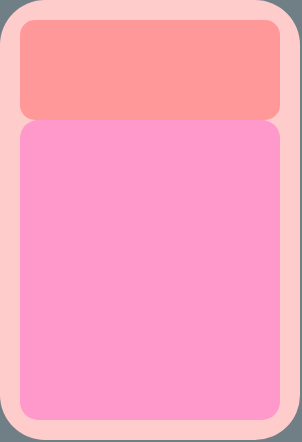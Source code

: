 <mxfile version="14.1.8" type="device"><diagram id="VSArOQDPkqbNzoKQu4Cz" name="第 1 页"><mxGraphModel dx="782" dy="538" grid="1" gridSize="10" guides="1" tooltips="1" connect="1" arrows="1" fold="1" page="1" pageScale="1" pageWidth="1169" pageHeight="827" background="#707E86" math="0" shadow="0"><root><mxCell id="0"/><mxCell id="1" parent="0"/><mxCell id="G1ti2TycoGYWuG4eL4b4-2" value="" style="rounded=1;whiteSpace=wrap;html=1;strokeColor=none;fillColor=#FFCCCC;" vertex="1" parent="1"><mxGeometry x="330" y="430" width="150" height="220" as="geometry"/></mxCell><mxCell id="G1ti2TycoGYWuG4eL4b4-1" value="" style="rounded=1;whiteSpace=wrap;html=1;strokeColor=none;fillColor=#FF9999;" vertex="1" parent="1"><mxGeometry x="340" y="440" width="130" height="50" as="geometry"/></mxCell><mxCell id="G1ti2TycoGYWuG4eL4b4-3" value="" style="rounded=1;whiteSpace=wrap;html=1;arcSize=7;fillColor=#FF99CC;strokeColor=none;" vertex="1" parent="1"><mxGeometry x="340" y="490" width="130" height="150" as="geometry"/></mxCell></root></mxGraphModel></diagram></mxfile>